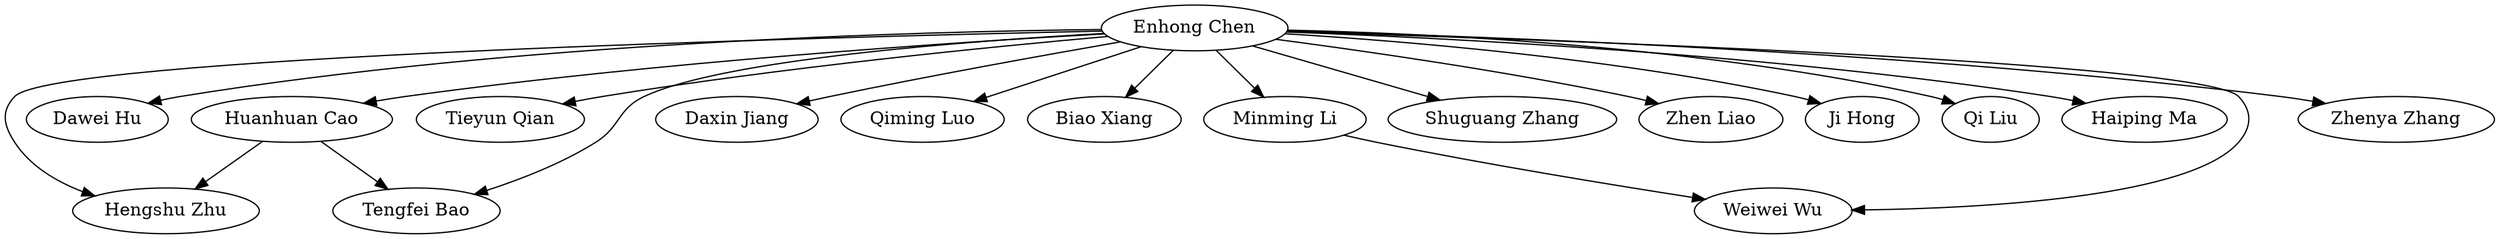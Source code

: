 strict digraph G{
"Enhong Chen" -> "Minming Li"
"Enhong Chen" -> "Dawei Hu"
"Enhong Chen" -> "Hengshu Zhu"
"Enhong Chen" -> "Tieyun Qian"
"Huanhuan Cao" -> "Hengshu Zhu"
"Enhong Chen" -> "Daxin Jiang"
"Enhong Chen" -> "Qiming Luo"
"Enhong Chen" -> "Biao Xiang"
"Enhong Chen" -> "Huanhuan Cao"
"Huanhuan Cao" -> "Tengfei Bao"
"Enhong Chen" -> "Shuguang Zhang"
"Enhong Chen" -> "Zhen Liao"
"Enhong Chen" -> "Ji Hong"
"Enhong Chen" -> "Tengfei Bao"
"Enhong Chen" -> "Qi Liu"
"Enhong Chen" -> "Haiping Ma"
"Enhong Chen" -> "Weiwei Wu"
"Minming Li" -> "Weiwei Wu"
"Enhong Chen" -> "Zhenya Zhang"
}